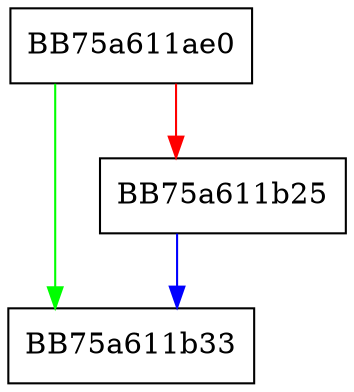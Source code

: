 digraph NTDLL_DLL_MpGetSelectorBase {
  node [shape="box"];
  graph [splines=ortho];
  BB75a611ae0 -> BB75a611b33 [color="green"];
  BB75a611ae0 -> BB75a611b25 [color="red"];
  BB75a611b25 -> BB75a611b33 [color="blue"];
}